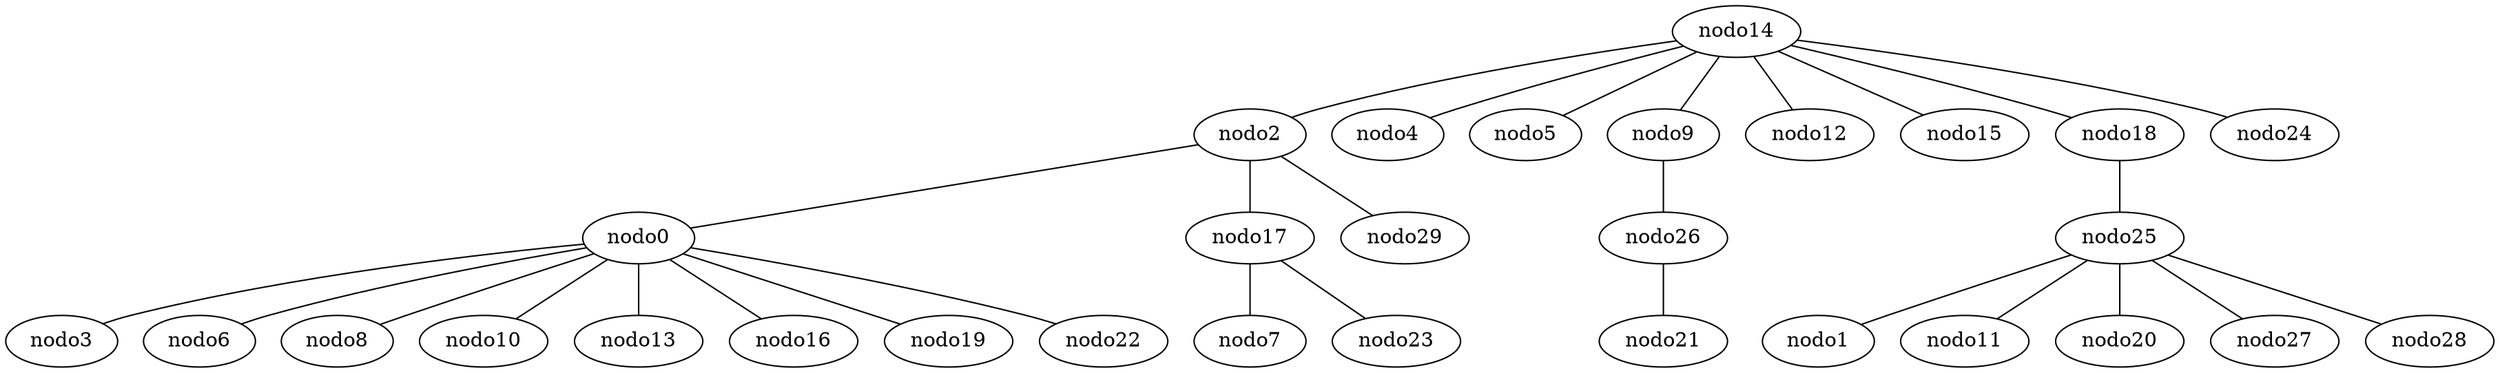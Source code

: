 graph X {
 14 [label="nodo14"];
 2 [label="nodo2"];
 4 [label="nodo4"];
 5 [label="nodo5"];
 9 [label="nodo9"];
 12 [label="nodo12"];
 15 [label="nodo15"];
 18 [label="nodo18"];
 24 [label="nodo24"];
 0 [label="nodo0"];
 17 [label="nodo17"];
 29 [label="nodo29"];
 26 [label="nodo26"];
 25 [label="nodo25"];
 3 [label="nodo3"];
 6 [label="nodo6"];
 8 [label="nodo8"];
 10 [label="nodo10"];
 13 [label="nodo13"];
 16 [label="nodo16"];
 19 [label="nodo19"];
 22 [label="nodo22"];
 7 [label="nodo7"];
 23 [label="nodo23"];
 21 [label="nodo21"];
 1 [label="nodo1"];
 11 [label="nodo11"];
 20 [label="nodo20"];
 27 [label="nodo27"];
 28 [label="nodo28"];
  14 -- 2 ;
  14 -- 4 ;
  14 -- 5 ;
  14 -- 9 ;
  14 -- 12 ;
  14 -- 15 ;
  14 -- 18 ;
  14 -- 24 ;
  2 -- 0 ;
  2 -- 17 ;
  2 -- 29 ;
  9 -- 26 ;
  18 -- 25 ;
  0 -- 3 ;
  0 -- 6 ;
  0 -- 8 ;
  0 -- 10 ;
  0 -- 13 ;
  0 -- 16 ;
  0 -- 19 ;
  0 -- 22 ;
  17 -- 7 ;
  17 -- 23 ;
  26 -- 21 ;
  25 -- 1 ;
  25 -- 11 ;
  25 -- 20 ;
  25 -- 27 ;
  25 -- 28 ;
}
